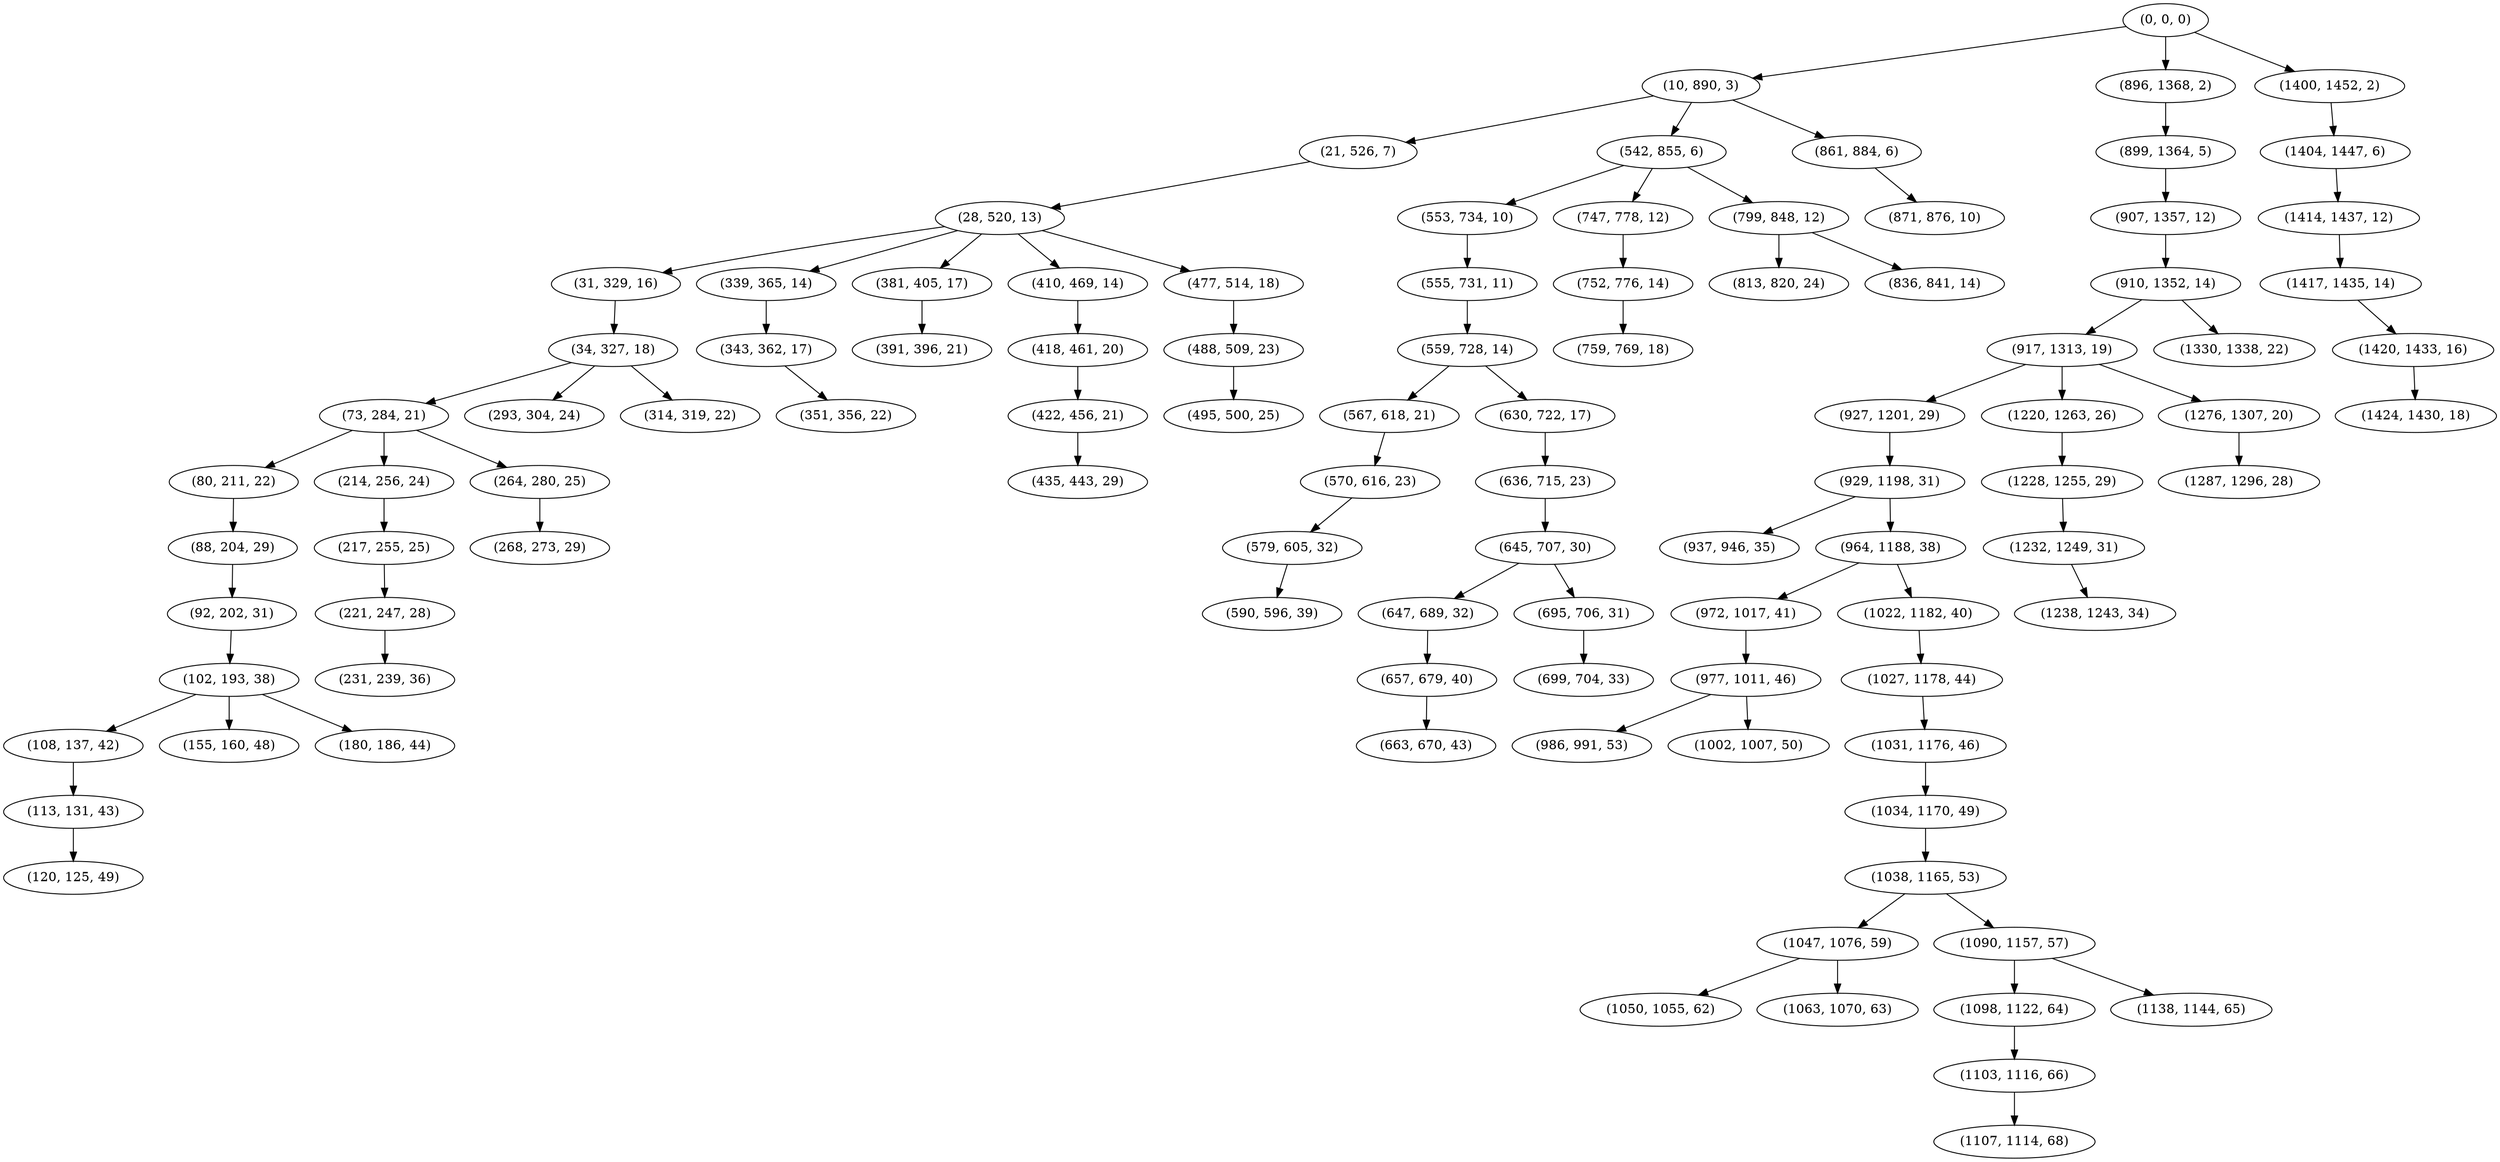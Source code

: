 digraph tree {
    "(0, 0, 0)";
    "(10, 890, 3)";
    "(21, 526, 7)";
    "(28, 520, 13)";
    "(31, 329, 16)";
    "(34, 327, 18)";
    "(73, 284, 21)";
    "(80, 211, 22)";
    "(88, 204, 29)";
    "(92, 202, 31)";
    "(102, 193, 38)";
    "(108, 137, 42)";
    "(113, 131, 43)";
    "(120, 125, 49)";
    "(155, 160, 48)";
    "(180, 186, 44)";
    "(214, 256, 24)";
    "(217, 255, 25)";
    "(221, 247, 28)";
    "(231, 239, 36)";
    "(264, 280, 25)";
    "(268, 273, 29)";
    "(293, 304, 24)";
    "(314, 319, 22)";
    "(339, 365, 14)";
    "(343, 362, 17)";
    "(351, 356, 22)";
    "(381, 405, 17)";
    "(391, 396, 21)";
    "(410, 469, 14)";
    "(418, 461, 20)";
    "(422, 456, 21)";
    "(435, 443, 29)";
    "(477, 514, 18)";
    "(488, 509, 23)";
    "(495, 500, 25)";
    "(542, 855, 6)";
    "(553, 734, 10)";
    "(555, 731, 11)";
    "(559, 728, 14)";
    "(567, 618, 21)";
    "(570, 616, 23)";
    "(579, 605, 32)";
    "(590, 596, 39)";
    "(630, 722, 17)";
    "(636, 715, 23)";
    "(645, 707, 30)";
    "(647, 689, 32)";
    "(657, 679, 40)";
    "(663, 670, 43)";
    "(695, 706, 31)";
    "(699, 704, 33)";
    "(747, 778, 12)";
    "(752, 776, 14)";
    "(759, 769, 18)";
    "(799, 848, 12)";
    "(813, 820, 24)";
    "(836, 841, 14)";
    "(861, 884, 6)";
    "(871, 876, 10)";
    "(896, 1368, 2)";
    "(899, 1364, 5)";
    "(907, 1357, 12)";
    "(910, 1352, 14)";
    "(917, 1313, 19)";
    "(927, 1201, 29)";
    "(929, 1198, 31)";
    "(937, 946, 35)";
    "(964, 1188, 38)";
    "(972, 1017, 41)";
    "(977, 1011, 46)";
    "(986, 991, 53)";
    "(1002, 1007, 50)";
    "(1022, 1182, 40)";
    "(1027, 1178, 44)";
    "(1031, 1176, 46)";
    "(1034, 1170, 49)";
    "(1038, 1165, 53)";
    "(1047, 1076, 59)";
    "(1050, 1055, 62)";
    "(1063, 1070, 63)";
    "(1090, 1157, 57)";
    "(1098, 1122, 64)";
    "(1103, 1116, 66)";
    "(1107, 1114, 68)";
    "(1138, 1144, 65)";
    "(1220, 1263, 26)";
    "(1228, 1255, 29)";
    "(1232, 1249, 31)";
    "(1238, 1243, 34)";
    "(1276, 1307, 20)";
    "(1287, 1296, 28)";
    "(1330, 1338, 22)";
    "(1400, 1452, 2)";
    "(1404, 1447, 6)";
    "(1414, 1437, 12)";
    "(1417, 1435, 14)";
    "(1420, 1433, 16)";
    "(1424, 1430, 18)";
    "(0, 0, 0)" -> "(10, 890, 3)";
    "(0, 0, 0)" -> "(896, 1368, 2)";
    "(0, 0, 0)" -> "(1400, 1452, 2)";
    "(10, 890, 3)" -> "(21, 526, 7)";
    "(10, 890, 3)" -> "(542, 855, 6)";
    "(10, 890, 3)" -> "(861, 884, 6)";
    "(21, 526, 7)" -> "(28, 520, 13)";
    "(28, 520, 13)" -> "(31, 329, 16)";
    "(28, 520, 13)" -> "(339, 365, 14)";
    "(28, 520, 13)" -> "(381, 405, 17)";
    "(28, 520, 13)" -> "(410, 469, 14)";
    "(28, 520, 13)" -> "(477, 514, 18)";
    "(31, 329, 16)" -> "(34, 327, 18)";
    "(34, 327, 18)" -> "(73, 284, 21)";
    "(34, 327, 18)" -> "(293, 304, 24)";
    "(34, 327, 18)" -> "(314, 319, 22)";
    "(73, 284, 21)" -> "(80, 211, 22)";
    "(73, 284, 21)" -> "(214, 256, 24)";
    "(73, 284, 21)" -> "(264, 280, 25)";
    "(80, 211, 22)" -> "(88, 204, 29)";
    "(88, 204, 29)" -> "(92, 202, 31)";
    "(92, 202, 31)" -> "(102, 193, 38)";
    "(102, 193, 38)" -> "(108, 137, 42)";
    "(102, 193, 38)" -> "(155, 160, 48)";
    "(102, 193, 38)" -> "(180, 186, 44)";
    "(108, 137, 42)" -> "(113, 131, 43)";
    "(113, 131, 43)" -> "(120, 125, 49)";
    "(214, 256, 24)" -> "(217, 255, 25)";
    "(217, 255, 25)" -> "(221, 247, 28)";
    "(221, 247, 28)" -> "(231, 239, 36)";
    "(264, 280, 25)" -> "(268, 273, 29)";
    "(339, 365, 14)" -> "(343, 362, 17)";
    "(343, 362, 17)" -> "(351, 356, 22)";
    "(381, 405, 17)" -> "(391, 396, 21)";
    "(410, 469, 14)" -> "(418, 461, 20)";
    "(418, 461, 20)" -> "(422, 456, 21)";
    "(422, 456, 21)" -> "(435, 443, 29)";
    "(477, 514, 18)" -> "(488, 509, 23)";
    "(488, 509, 23)" -> "(495, 500, 25)";
    "(542, 855, 6)" -> "(553, 734, 10)";
    "(542, 855, 6)" -> "(747, 778, 12)";
    "(542, 855, 6)" -> "(799, 848, 12)";
    "(553, 734, 10)" -> "(555, 731, 11)";
    "(555, 731, 11)" -> "(559, 728, 14)";
    "(559, 728, 14)" -> "(567, 618, 21)";
    "(559, 728, 14)" -> "(630, 722, 17)";
    "(567, 618, 21)" -> "(570, 616, 23)";
    "(570, 616, 23)" -> "(579, 605, 32)";
    "(579, 605, 32)" -> "(590, 596, 39)";
    "(630, 722, 17)" -> "(636, 715, 23)";
    "(636, 715, 23)" -> "(645, 707, 30)";
    "(645, 707, 30)" -> "(647, 689, 32)";
    "(645, 707, 30)" -> "(695, 706, 31)";
    "(647, 689, 32)" -> "(657, 679, 40)";
    "(657, 679, 40)" -> "(663, 670, 43)";
    "(695, 706, 31)" -> "(699, 704, 33)";
    "(747, 778, 12)" -> "(752, 776, 14)";
    "(752, 776, 14)" -> "(759, 769, 18)";
    "(799, 848, 12)" -> "(813, 820, 24)";
    "(799, 848, 12)" -> "(836, 841, 14)";
    "(861, 884, 6)" -> "(871, 876, 10)";
    "(896, 1368, 2)" -> "(899, 1364, 5)";
    "(899, 1364, 5)" -> "(907, 1357, 12)";
    "(907, 1357, 12)" -> "(910, 1352, 14)";
    "(910, 1352, 14)" -> "(917, 1313, 19)";
    "(910, 1352, 14)" -> "(1330, 1338, 22)";
    "(917, 1313, 19)" -> "(927, 1201, 29)";
    "(917, 1313, 19)" -> "(1220, 1263, 26)";
    "(917, 1313, 19)" -> "(1276, 1307, 20)";
    "(927, 1201, 29)" -> "(929, 1198, 31)";
    "(929, 1198, 31)" -> "(937, 946, 35)";
    "(929, 1198, 31)" -> "(964, 1188, 38)";
    "(964, 1188, 38)" -> "(972, 1017, 41)";
    "(964, 1188, 38)" -> "(1022, 1182, 40)";
    "(972, 1017, 41)" -> "(977, 1011, 46)";
    "(977, 1011, 46)" -> "(986, 991, 53)";
    "(977, 1011, 46)" -> "(1002, 1007, 50)";
    "(1022, 1182, 40)" -> "(1027, 1178, 44)";
    "(1027, 1178, 44)" -> "(1031, 1176, 46)";
    "(1031, 1176, 46)" -> "(1034, 1170, 49)";
    "(1034, 1170, 49)" -> "(1038, 1165, 53)";
    "(1038, 1165, 53)" -> "(1047, 1076, 59)";
    "(1038, 1165, 53)" -> "(1090, 1157, 57)";
    "(1047, 1076, 59)" -> "(1050, 1055, 62)";
    "(1047, 1076, 59)" -> "(1063, 1070, 63)";
    "(1090, 1157, 57)" -> "(1098, 1122, 64)";
    "(1090, 1157, 57)" -> "(1138, 1144, 65)";
    "(1098, 1122, 64)" -> "(1103, 1116, 66)";
    "(1103, 1116, 66)" -> "(1107, 1114, 68)";
    "(1220, 1263, 26)" -> "(1228, 1255, 29)";
    "(1228, 1255, 29)" -> "(1232, 1249, 31)";
    "(1232, 1249, 31)" -> "(1238, 1243, 34)";
    "(1276, 1307, 20)" -> "(1287, 1296, 28)";
    "(1400, 1452, 2)" -> "(1404, 1447, 6)";
    "(1404, 1447, 6)" -> "(1414, 1437, 12)";
    "(1414, 1437, 12)" -> "(1417, 1435, 14)";
    "(1417, 1435, 14)" -> "(1420, 1433, 16)";
    "(1420, 1433, 16)" -> "(1424, 1430, 18)";
}
